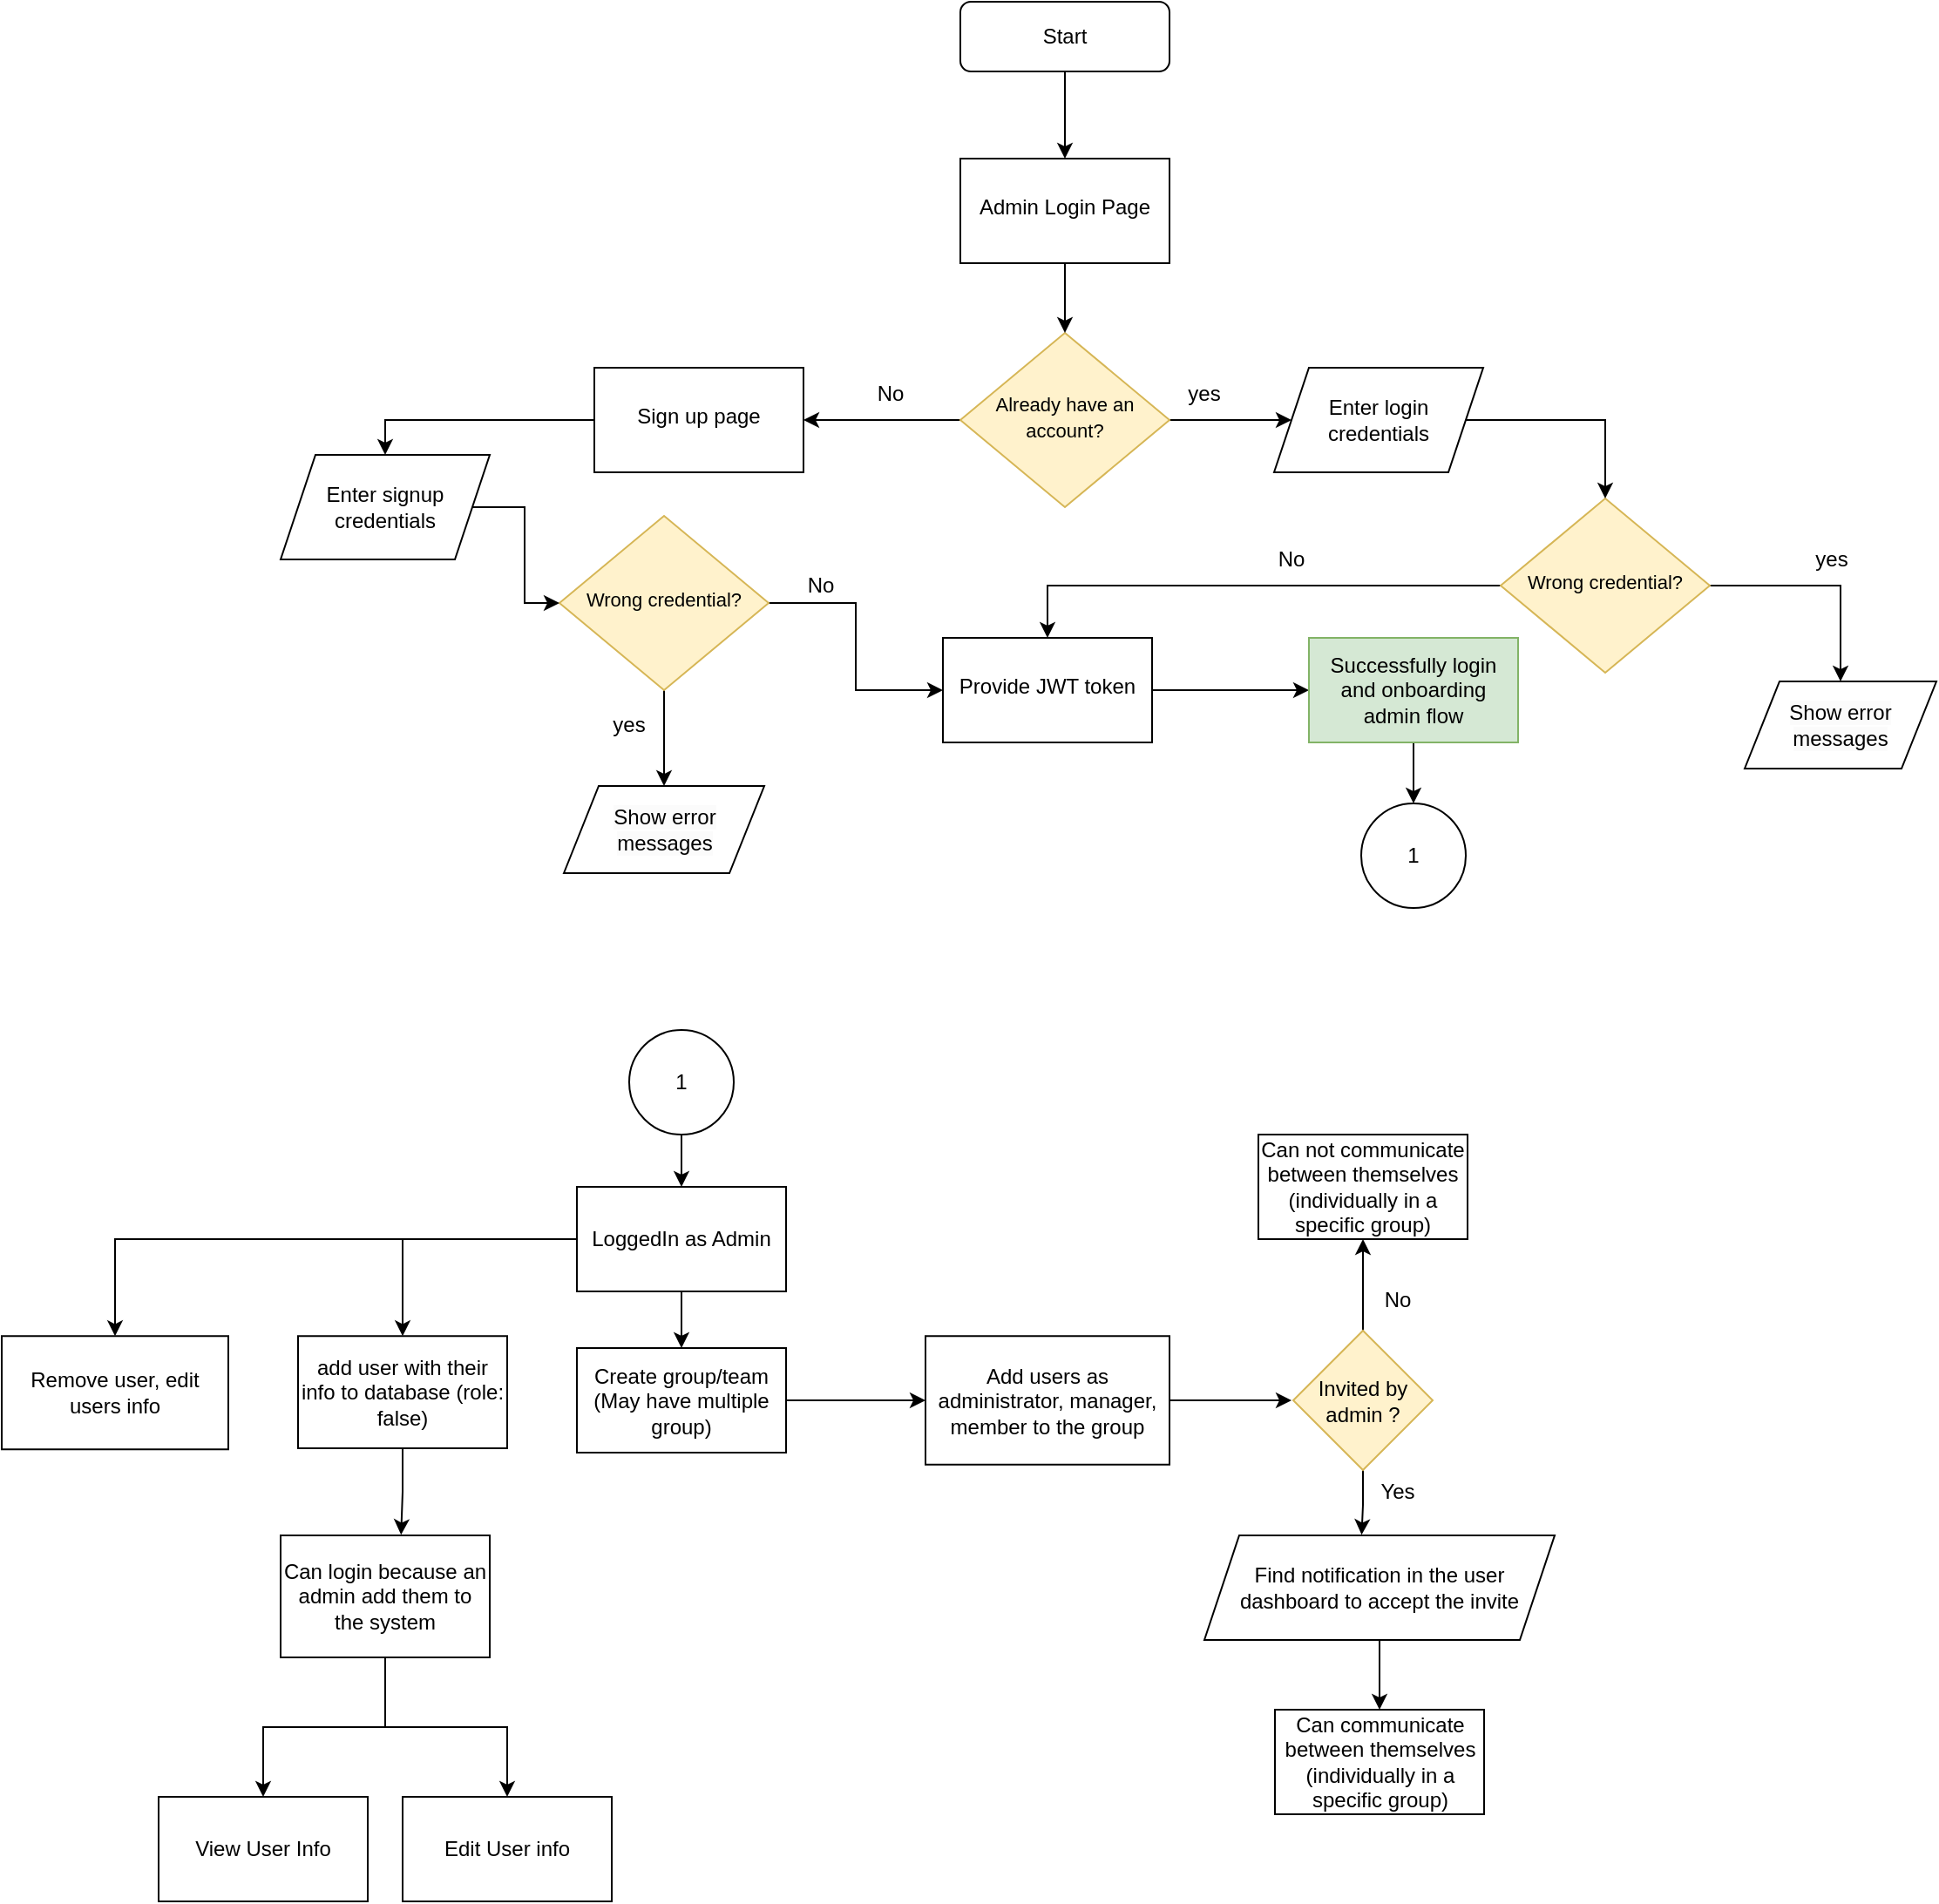 <mxfile version="21.0.8" type="github">
  <diagram id="C5RBs43oDa-KdzZeNtuy" name="Page-1">
    <mxGraphModel dx="5187" dy="1698" grid="1" gridSize="10" guides="1" tooltips="1" connect="1" arrows="1" fold="1" page="1" pageScale="1" pageWidth="2000" pageHeight="2000" math="0" shadow="0">
      <root>
        <mxCell id="WIyWlLk6GJQsqaUBKTNV-0" />
        <mxCell id="WIyWlLk6GJQsqaUBKTNV-1" parent="WIyWlLk6GJQsqaUBKTNV-0" />
        <mxCell id="BaSXGq73hNiP6_gF0Rg8-71" value="" style="edgeStyle=orthogonalEdgeStyle;rounded=0;orthogonalLoop=1;jettySize=auto;html=1;" edge="1" parent="WIyWlLk6GJQsqaUBKTNV-1" source="WIyWlLk6GJQsqaUBKTNV-6" target="BaSXGq73hNiP6_gF0Rg8-70">
          <mxGeometry relative="1" as="geometry" />
        </mxCell>
        <mxCell id="BaSXGq73hNiP6_gF0Rg8-161" style="edgeStyle=orthogonalEdgeStyle;rounded=0;orthogonalLoop=1;jettySize=auto;html=1;entryX=0;entryY=0.5;entryDx=0;entryDy=0;" edge="1" parent="WIyWlLk6GJQsqaUBKTNV-1" source="WIyWlLk6GJQsqaUBKTNV-6" target="BaSXGq73hNiP6_gF0Rg8-238">
          <mxGeometry relative="1" as="geometry">
            <mxPoint x="134" y="280" as="targetPoint" />
          </mxGeometry>
        </mxCell>
        <mxCell id="WIyWlLk6GJQsqaUBKTNV-6" value="&lt;font style=&quot;font-size: 11px;&quot;&gt;Already have an account?&lt;/font&gt;" style="rhombus;whiteSpace=wrap;html=1;shadow=0;fontFamily=Helvetica;fontSize=12;align=center;strokeWidth=1;spacing=6;spacingTop=-4;fillColor=#fff2cc;strokeColor=#d6b656;" parent="WIyWlLk6GJQsqaUBKTNV-1" vertex="1">
          <mxGeometry x="-50" y="230" width="120" height="100" as="geometry" />
        </mxCell>
        <mxCell id="BaSXGq73hNiP6_gF0Rg8-228" style="edgeStyle=orthogonalEdgeStyle;rounded=0;orthogonalLoop=1;jettySize=auto;html=1;entryX=0.5;entryY=0;entryDx=0;entryDy=0;" edge="1" parent="WIyWlLk6GJQsqaUBKTNV-1" source="BaSXGq73hNiP6_gF0Rg8-70" target="BaSXGq73hNiP6_gF0Rg8-226">
          <mxGeometry relative="1" as="geometry" />
        </mxCell>
        <mxCell id="BaSXGq73hNiP6_gF0Rg8-70" value="Sign up page" style="whiteSpace=wrap;html=1;shadow=0;strokeWidth=1;spacing=6;spacingTop=-4;" vertex="1" parent="WIyWlLk6GJQsqaUBKTNV-1">
          <mxGeometry x="-260" y="250" width="120" height="60" as="geometry" />
        </mxCell>
        <mxCell id="BaSXGq73hNiP6_gF0Rg8-73" value="No" style="text;strokeColor=none;align=center;fillColor=none;html=1;verticalAlign=middle;whiteSpace=wrap;rounded=0;" vertex="1" parent="WIyWlLk6GJQsqaUBKTNV-1">
          <mxGeometry x="-120" y="250" width="60" height="30" as="geometry" />
        </mxCell>
        <mxCell id="BaSXGq73hNiP6_gF0Rg8-232" style="edgeStyle=orthogonalEdgeStyle;rounded=0;orthogonalLoop=1;jettySize=auto;html=1;entryX=0;entryY=0.5;entryDx=0;entryDy=0;" edge="1" parent="WIyWlLk6GJQsqaUBKTNV-1" source="BaSXGq73hNiP6_gF0Rg8-79" target="BaSXGq73hNiP6_gF0Rg8-231">
          <mxGeometry relative="1" as="geometry" />
        </mxCell>
        <mxCell id="BaSXGq73hNiP6_gF0Rg8-79" value="Provide JWT token" style="whiteSpace=wrap;html=1;shadow=0;strokeWidth=1;spacing=6;spacingTop=-4;" vertex="1" parent="WIyWlLk6GJQsqaUBKTNV-1">
          <mxGeometry x="-60" y="405" width="120" height="60" as="geometry" />
        </mxCell>
        <mxCell id="BaSXGq73hNiP6_gF0Rg8-83" value="yes" style="text;strokeColor=none;align=center;fillColor=none;html=1;verticalAlign=middle;whiteSpace=wrap;rounded=0;" vertex="1" parent="WIyWlLk6GJQsqaUBKTNV-1">
          <mxGeometry x="-270" y="440" width="60" height="30" as="geometry" />
        </mxCell>
        <mxCell id="BaSXGq73hNiP6_gF0Rg8-90" value="yes" style="text;strokeColor=none;align=center;fillColor=none;html=1;verticalAlign=middle;whiteSpace=wrap;rounded=0;" vertex="1" parent="WIyWlLk6GJQsqaUBKTNV-1">
          <mxGeometry x="420" y="345" width="60" height="30" as="geometry" />
        </mxCell>
        <mxCell id="BaSXGq73hNiP6_gF0Rg8-95" style="edgeStyle=orthogonalEdgeStyle;rounded=0;orthogonalLoop=1;jettySize=auto;html=1;entryX=0;entryY=0.5;entryDx=0;entryDy=0;" edge="1" parent="WIyWlLk6GJQsqaUBKTNV-1" source="BaSXGq73hNiP6_gF0Rg8-91" target="BaSXGq73hNiP6_gF0Rg8-79">
          <mxGeometry relative="1" as="geometry" />
        </mxCell>
        <mxCell id="BaSXGq73hNiP6_gF0Rg8-236" style="edgeStyle=orthogonalEdgeStyle;rounded=0;orthogonalLoop=1;jettySize=auto;html=1;entryX=0.5;entryY=0;entryDx=0;entryDy=0;" edge="1" parent="WIyWlLk6GJQsqaUBKTNV-1" source="BaSXGq73hNiP6_gF0Rg8-91" target="BaSXGq73hNiP6_gF0Rg8-234">
          <mxGeometry relative="1" as="geometry" />
        </mxCell>
        <mxCell id="BaSXGq73hNiP6_gF0Rg8-91" value="&lt;font style=&quot;font-size: 11px;&quot;&gt;Wrong credential?&lt;/font&gt;" style="rhombus;whiteSpace=wrap;html=1;shadow=0;fontFamily=Helvetica;fontSize=12;align=center;strokeWidth=1;spacing=6;spacingTop=-4;fillColor=#fff2cc;strokeColor=#d6b656;" vertex="1" parent="WIyWlLk6GJQsqaUBKTNV-1">
          <mxGeometry x="-280" y="335" width="120" height="100" as="geometry" />
        </mxCell>
        <mxCell id="BaSXGq73hNiP6_gF0Rg8-99" style="edgeStyle=orthogonalEdgeStyle;rounded=0;orthogonalLoop=1;jettySize=auto;html=1;entryX=0.5;entryY=0;entryDx=0;entryDy=0;" edge="1" parent="WIyWlLk6GJQsqaUBKTNV-1" source="BaSXGq73hNiP6_gF0Rg8-96" target="BaSXGq73hNiP6_gF0Rg8-79">
          <mxGeometry relative="1" as="geometry" />
        </mxCell>
        <mxCell id="BaSXGq73hNiP6_gF0Rg8-103" style="edgeStyle=orthogonalEdgeStyle;rounded=0;orthogonalLoop=1;jettySize=auto;html=1;" edge="1" parent="WIyWlLk6GJQsqaUBKTNV-1" source="BaSXGq73hNiP6_gF0Rg8-96" target="BaSXGq73hNiP6_gF0Rg8-237">
          <mxGeometry relative="1" as="geometry">
            <mxPoint x="470" y="405" as="targetPoint" />
          </mxGeometry>
        </mxCell>
        <mxCell id="BaSXGq73hNiP6_gF0Rg8-96" value="&lt;font style=&quot;font-size: 11px;&quot;&gt;Wrong credential?&lt;/font&gt;" style="rhombus;whiteSpace=wrap;html=1;shadow=0;fontFamily=Helvetica;fontSize=12;align=center;strokeWidth=1;spacing=6;spacingTop=-4;fillColor=#fff2cc;strokeColor=#d6b656;" vertex="1" parent="WIyWlLk6GJQsqaUBKTNV-1">
          <mxGeometry x="260" y="325" width="120" height="100" as="geometry" />
        </mxCell>
        <mxCell id="BaSXGq73hNiP6_gF0Rg8-101" value="No" style="text;strokeColor=none;align=center;fillColor=none;html=1;verticalAlign=middle;whiteSpace=wrap;rounded=0;" vertex="1" parent="WIyWlLk6GJQsqaUBKTNV-1">
          <mxGeometry x="110" y="345" width="60" height="30" as="geometry" />
        </mxCell>
        <mxCell id="BaSXGq73hNiP6_gF0Rg8-104" value="yes" style="text;strokeColor=none;align=center;fillColor=none;html=1;verticalAlign=middle;whiteSpace=wrap;rounded=0;" vertex="1" parent="WIyWlLk6GJQsqaUBKTNV-1">
          <mxGeometry x="60" y="250" width="60" height="30" as="geometry" />
        </mxCell>
        <mxCell id="BaSXGq73hNiP6_gF0Rg8-118" value="1" style="ellipse;whiteSpace=wrap;html=1;aspect=fixed;" vertex="1" parent="WIyWlLk6GJQsqaUBKTNV-1">
          <mxGeometry x="180" y="500" width="60" height="60" as="geometry" />
        </mxCell>
        <mxCell id="BaSXGq73hNiP6_gF0Rg8-158" style="edgeStyle=orthogonalEdgeStyle;rounded=0;orthogonalLoop=1;jettySize=auto;html=1;entryX=0.5;entryY=0;entryDx=0;entryDy=0;" edge="1" parent="WIyWlLk6GJQsqaUBKTNV-1" source="BaSXGq73hNiP6_gF0Rg8-154" target="BaSXGq73hNiP6_gF0Rg8-157">
          <mxGeometry relative="1" as="geometry" />
        </mxCell>
        <mxCell id="BaSXGq73hNiP6_gF0Rg8-154" value="Start" style="rounded=1;whiteSpace=wrap;html=1;fontSize=12;glass=0;strokeWidth=1;shadow=0;" vertex="1" parent="WIyWlLk6GJQsqaUBKTNV-1">
          <mxGeometry x="-50" y="40" width="120" height="40" as="geometry" />
        </mxCell>
        <mxCell id="BaSXGq73hNiP6_gF0Rg8-160" style="edgeStyle=orthogonalEdgeStyle;rounded=0;orthogonalLoop=1;jettySize=auto;html=1;entryX=0.5;entryY=0;entryDx=0;entryDy=0;exitX=1;exitY=0.5;exitDx=0;exitDy=0;" edge="1" parent="WIyWlLk6GJQsqaUBKTNV-1" source="BaSXGq73hNiP6_gF0Rg8-238" target="BaSXGq73hNiP6_gF0Rg8-96">
          <mxGeometry relative="1" as="geometry">
            <mxPoint x="254" y="280" as="sourcePoint" />
          </mxGeometry>
        </mxCell>
        <mxCell id="BaSXGq73hNiP6_gF0Rg8-159" style="edgeStyle=orthogonalEdgeStyle;rounded=0;orthogonalLoop=1;jettySize=auto;html=1;entryX=0.5;entryY=0;entryDx=0;entryDy=0;" edge="1" parent="WIyWlLk6GJQsqaUBKTNV-1" source="BaSXGq73hNiP6_gF0Rg8-157" target="WIyWlLk6GJQsqaUBKTNV-6">
          <mxGeometry relative="1" as="geometry" />
        </mxCell>
        <mxCell id="BaSXGq73hNiP6_gF0Rg8-157" value="Admin Login Page" style="whiteSpace=wrap;html=1;shadow=0;strokeWidth=1;spacing=6;spacingTop=-4;" vertex="1" parent="WIyWlLk6GJQsqaUBKTNV-1">
          <mxGeometry x="-50" y="130" width="120" height="60" as="geometry" />
        </mxCell>
        <mxCell id="BaSXGq73hNiP6_gF0Rg8-207" value="" style="edgeStyle=orthogonalEdgeStyle;rounded=0;orthogonalLoop=1;jettySize=auto;html=1;" edge="1" parent="WIyWlLk6GJQsqaUBKTNV-1" source="BaSXGq73hNiP6_gF0Rg8-162" target="BaSXGq73hNiP6_gF0Rg8-206">
          <mxGeometry relative="1" as="geometry" />
        </mxCell>
        <mxCell id="BaSXGq73hNiP6_gF0Rg8-162" value="1" style="ellipse;whiteSpace=wrap;html=1;aspect=fixed;" vertex="1" parent="WIyWlLk6GJQsqaUBKTNV-1">
          <mxGeometry x="-240" y="630" width="60" height="60" as="geometry" />
        </mxCell>
        <mxCell id="BaSXGq73hNiP6_gF0Rg8-214" style="edgeStyle=orthogonalEdgeStyle;rounded=0;orthogonalLoop=1;jettySize=auto;html=1;entryX=0;entryY=0.5;entryDx=0;entryDy=0;" edge="1" parent="WIyWlLk6GJQsqaUBKTNV-1" source="BaSXGq73hNiP6_gF0Rg8-175" target="BaSXGq73hNiP6_gF0Rg8-195">
          <mxGeometry relative="1" as="geometry" />
        </mxCell>
        <mxCell id="BaSXGq73hNiP6_gF0Rg8-175" value="Create group/team (May have multiple group)" style="whiteSpace=wrap;html=1;" vertex="1" parent="WIyWlLk6GJQsqaUBKTNV-1">
          <mxGeometry x="-270" y="812.5" width="120" height="60" as="geometry" />
        </mxCell>
        <mxCell id="BaSXGq73hNiP6_gF0Rg8-202" value="" style="edgeStyle=orthogonalEdgeStyle;rounded=0;orthogonalLoop=1;jettySize=auto;html=1;" edge="1" parent="WIyWlLk6GJQsqaUBKTNV-1" source="BaSXGq73hNiP6_gF0Rg8-182" target="BaSXGq73hNiP6_gF0Rg8-201">
          <mxGeometry relative="1" as="geometry" />
        </mxCell>
        <mxCell id="BaSXGq73hNiP6_gF0Rg8-205" value="" style="edgeStyle=orthogonalEdgeStyle;rounded=0;orthogonalLoop=1;jettySize=auto;html=1;" edge="1" parent="WIyWlLk6GJQsqaUBKTNV-1" source="BaSXGq73hNiP6_gF0Rg8-182" target="BaSXGq73hNiP6_gF0Rg8-204">
          <mxGeometry relative="1" as="geometry" />
        </mxCell>
        <mxCell id="BaSXGq73hNiP6_gF0Rg8-182" value="Can login because an admin add them to the system" style="whiteSpace=wrap;html=1;" vertex="1" parent="WIyWlLk6GJQsqaUBKTNV-1">
          <mxGeometry x="-440" y="920" width="120" height="70" as="geometry" />
        </mxCell>
        <mxCell id="BaSXGq73hNiP6_gF0Rg8-185" value="Can not communicate between themselves (individually in a specific group)" style="whiteSpace=wrap;html=1;" vertex="1" parent="WIyWlLk6GJQsqaUBKTNV-1">
          <mxGeometry x="121" y="690" width="120" height="60" as="geometry" />
        </mxCell>
        <mxCell id="BaSXGq73hNiP6_gF0Rg8-255" style="edgeStyle=orthogonalEdgeStyle;rounded=0;orthogonalLoop=1;jettySize=auto;html=1;" edge="1" parent="WIyWlLk6GJQsqaUBKTNV-1" source="BaSXGq73hNiP6_gF0Rg8-195">
          <mxGeometry relative="1" as="geometry">
            <mxPoint x="140" y="842.505" as="targetPoint" />
          </mxGeometry>
        </mxCell>
        <mxCell id="BaSXGq73hNiP6_gF0Rg8-195" value="Add users as administrator, manager, member to the group" style="whiteSpace=wrap;html=1;" vertex="1" parent="WIyWlLk6GJQsqaUBKTNV-1">
          <mxGeometry x="-70" y="805.63" width="140" height="73.75" as="geometry" />
        </mxCell>
        <mxCell id="BaSXGq73hNiP6_gF0Rg8-200" value="Remove user, edit users info" style="whiteSpace=wrap;html=1;" vertex="1" parent="WIyWlLk6GJQsqaUBKTNV-1">
          <mxGeometry x="-600" y="805.63" width="130" height="65" as="geometry" />
        </mxCell>
        <mxCell id="BaSXGq73hNiP6_gF0Rg8-201" value="View User Info" style="whiteSpace=wrap;html=1;" vertex="1" parent="WIyWlLk6GJQsqaUBKTNV-1">
          <mxGeometry x="-510" y="1070" width="120" height="60" as="geometry" />
        </mxCell>
        <mxCell id="BaSXGq73hNiP6_gF0Rg8-204" value="Edit User info" style="whiteSpace=wrap;html=1;" vertex="1" parent="WIyWlLk6GJQsqaUBKTNV-1">
          <mxGeometry x="-370" y="1070" width="120" height="60" as="geometry" />
        </mxCell>
        <mxCell id="BaSXGq73hNiP6_gF0Rg8-208" style="edgeStyle=orthogonalEdgeStyle;rounded=0;orthogonalLoop=1;jettySize=auto;html=1;entryX=0.5;entryY=0;entryDx=0;entryDy=0;" edge="1" parent="WIyWlLk6GJQsqaUBKTNV-1" source="BaSXGq73hNiP6_gF0Rg8-206" target="BaSXGq73hNiP6_gF0Rg8-175">
          <mxGeometry relative="1" as="geometry" />
        </mxCell>
        <mxCell id="BaSXGq73hNiP6_gF0Rg8-209" style="edgeStyle=orthogonalEdgeStyle;rounded=0;orthogonalLoop=1;jettySize=auto;html=1;entryX=0.5;entryY=0;entryDx=0;entryDy=0;" edge="1" parent="WIyWlLk6GJQsqaUBKTNV-1" source="BaSXGq73hNiP6_gF0Rg8-206" target="BaSXGq73hNiP6_gF0Rg8-200">
          <mxGeometry relative="1" as="geometry" />
        </mxCell>
        <mxCell id="BaSXGq73hNiP6_gF0Rg8-219" style="edgeStyle=orthogonalEdgeStyle;rounded=0;orthogonalLoop=1;jettySize=auto;html=1;" edge="1" parent="WIyWlLk6GJQsqaUBKTNV-1" source="BaSXGq73hNiP6_gF0Rg8-206" target="BaSXGq73hNiP6_gF0Rg8-217">
          <mxGeometry relative="1" as="geometry" />
        </mxCell>
        <mxCell id="BaSXGq73hNiP6_gF0Rg8-206" value="LoggedIn as Admin" style="whiteSpace=wrap;html=1;" vertex="1" parent="WIyWlLk6GJQsqaUBKTNV-1">
          <mxGeometry x="-270" y="720" width="120" height="60" as="geometry" />
        </mxCell>
        <mxCell id="BaSXGq73hNiP6_gF0Rg8-223" style="edgeStyle=orthogonalEdgeStyle;rounded=0;orthogonalLoop=1;jettySize=auto;html=1;entryX=0.576;entryY=-0.005;entryDx=0;entryDy=0;entryPerimeter=0;" edge="1" parent="WIyWlLk6GJQsqaUBKTNV-1" source="BaSXGq73hNiP6_gF0Rg8-217" target="BaSXGq73hNiP6_gF0Rg8-182">
          <mxGeometry relative="1" as="geometry" />
        </mxCell>
        <mxCell id="BaSXGq73hNiP6_gF0Rg8-217" value="add user with their info to database (role: false)" style="whiteSpace=wrap;html=1;" vertex="1" parent="WIyWlLk6GJQsqaUBKTNV-1">
          <mxGeometry x="-430" y="805.63" width="120" height="64.37" as="geometry" />
        </mxCell>
        <mxCell id="BaSXGq73hNiP6_gF0Rg8-253" style="edgeStyle=orthogonalEdgeStyle;rounded=0;orthogonalLoop=1;jettySize=auto;html=1;entryX=0.5;entryY=0;entryDx=0;entryDy=0;" edge="1" parent="WIyWlLk6GJQsqaUBKTNV-1" source="BaSXGq73hNiP6_gF0Rg8-224" target="BaSXGq73hNiP6_gF0Rg8-250">
          <mxGeometry relative="1" as="geometry" />
        </mxCell>
        <mxCell id="BaSXGq73hNiP6_gF0Rg8-224" value="Find notification in the user dashboard to accept the invite" style="shape=parallelogram;perimeter=parallelogramPerimeter;whiteSpace=wrap;html=1;fixedSize=1;" vertex="1" parent="WIyWlLk6GJQsqaUBKTNV-1">
          <mxGeometry x="90" y="920" width="201" height="60" as="geometry" />
        </mxCell>
        <mxCell id="BaSXGq73hNiP6_gF0Rg8-229" style="edgeStyle=orthogonalEdgeStyle;rounded=0;orthogonalLoop=1;jettySize=auto;html=1;entryX=0;entryY=0.5;entryDx=0;entryDy=0;" edge="1" parent="WIyWlLk6GJQsqaUBKTNV-1" source="BaSXGq73hNiP6_gF0Rg8-226" target="BaSXGq73hNiP6_gF0Rg8-91">
          <mxGeometry relative="1" as="geometry" />
        </mxCell>
        <mxCell id="BaSXGq73hNiP6_gF0Rg8-226" value="Enter signup credentials" style="shape=parallelogram;perimeter=parallelogramPerimeter;whiteSpace=wrap;html=1;fixedSize=1;" vertex="1" parent="WIyWlLk6GJQsqaUBKTNV-1">
          <mxGeometry x="-440" y="300" width="120" height="60" as="geometry" />
        </mxCell>
        <mxCell id="BaSXGq73hNiP6_gF0Rg8-230" value="No" style="text;strokeColor=none;align=center;fillColor=none;html=1;verticalAlign=middle;whiteSpace=wrap;rounded=0;" vertex="1" parent="WIyWlLk6GJQsqaUBKTNV-1">
          <mxGeometry x="-160" y="360" width="60" height="30" as="geometry" />
        </mxCell>
        <mxCell id="BaSXGq73hNiP6_gF0Rg8-233" style="edgeStyle=orthogonalEdgeStyle;rounded=0;orthogonalLoop=1;jettySize=auto;html=1;entryX=0.5;entryY=0;entryDx=0;entryDy=0;" edge="1" parent="WIyWlLk6GJQsqaUBKTNV-1" source="BaSXGq73hNiP6_gF0Rg8-231" target="BaSXGq73hNiP6_gF0Rg8-118">
          <mxGeometry relative="1" as="geometry" />
        </mxCell>
        <mxCell id="BaSXGq73hNiP6_gF0Rg8-231" value="Successfully login and onboarding admin flow" style="rounded=0;whiteSpace=wrap;html=1;fillColor=#d5e8d4;strokeColor=#82b366;" vertex="1" parent="WIyWlLk6GJQsqaUBKTNV-1">
          <mxGeometry x="150" y="405" width="120" height="60" as="geometry" />
        </mxCell>
        <mxCell id="BaSXGq73hNiP6_gF0Rg8-234" value="&lt;span style=&quot;color: rgb(0, 0, 0); font-family: Helvetica; font-size: 12px; font-style: normal; font-variant-ligatures: normal; font-variant-caps: normal; font-weight: 400; letter-spacing: normal; orphans: 2; text-align: center; text-indent: 0px; text-transform: none; widows: 2; word-spacing: 0px; -webkit-text-stroke-width: 0px; background-color: rgb(251, 251, 251); text-decoration-thickness: initial; text-decoration-style: initial; text-decoration-color: initial; float: none; display: inline !important;&quot;&gt;Show error &lt;br&gt;messages&lt;/span&gt;" style="shape=parallelogram;perimeter=parallelogramPerimeter;whiteSpace=wrap;html=1;fixedSize=1;" vertex="1" parent="WIyWlLk6GJQsqaUBKTNV-1">
          <mxGeometry x="-277.5" y="490" width="115" height="50" as="geometry" />
        </mxCell>
        <mxCell id="BaSXGq73hNiP6_gF0Rg8-237" value="&lt;span style=&quot;color: rgb(0, 0, 0); font-family: Helvetica; font-size: 12px; font-style: normal; font-variant-ligatures: normal; font-variant-caps: normal; font-weight: 400; letter-spacing: normal; orphans: 2; text-align: center; text-indent: 0px; text-transform: none; widows: 2; word-spacing: 0px; -webkit-text-stroke-width: 0px; background-color: rgb(251, 251, 251); text-decoration-thickness: initial; text-decoration-style: initial; text-decoration-color: initial; float: none; display: inline !important;&quot;&gt;Show error &lt;br&gt;messages&lt;/span&gt;" style="shape=parallelogram;perimeter=parallelogramPerimeter;whiteSpace=wrap;html=1;fixedSize=1;" vertex="1" parent="WIyWlLk6GJQsqaUBKTNV-1">
          <mxGeometry x="400" y="430" width="110" height="50" as="geometry" />
        </mxCell>
        <mxCell id="BaSXGq73hNiP6_gF0Rg8-238" value="Enter login credentials" style="shape=parallelogram;perimeter=parallelogramPerimeter;whiteSpace=wrap;html=1;fixedSize=1;" vertex="1" parent="WIyWlLk6GJQsqaUBKTNV-1">
          <mxGeometry x="130" y="250" width="120" height="60" as="geometry" />
        </mxCell>
        <mxCell id="BaSXGq73hNiP6_gF0Rg8-247" style="edgeStyle=orthogonalEdgeStyle;rounded=0;orthogonalLoop=1;jettySize=auto;html=1;entryX=0.5;entryY=1;entryDx=0;entryDy=0;" edge="1" parent="WIyWlLk6GJQsqaUBKTNV-1" source="BaSXGq73hNiP6_gF0Rg8-242" target="BaSXGq73hNiP6_gF0Rg8-185">
          <mxGeometry relative="1" as="geometry" />
        </mxCell>
        <mxCell id="BaSXGq73hNiP6_gF0Rg8-249" style="edgeStyle=orthogonalEdgeStyle;rounded=0;orthogonalLoop=1;jettySize=auto;html=1;entryX=0.449;entryY=-0.006;entryDx=0;entryDy=0;entryPerimeter=0;" edge="1" parent="WIyWlLk6GJQsqaUBKTNV-1" source="BaSXGq73hNiP6_gF0Rg8-242" target="BaSXGq73hNiP6_gF0Rg8-224">
          <mxGeometry relative="1" as="geometry" />
        </mxCell>
        <mxCell id="BaSXGq73hNiP6_gF0Rg8-242" value="Invited by admin ?" style="rhombus;whiteSpace=wrap;html=1;fillColor=#fff2cc;strokeColor=#d6b656;" vertex="1" parent="WIyWlLk6GJQsqaUBKTNV-1">
          <mxGeometry x="141" y="802.505" width="80" height="80" as="geometry" />
        </mxCell>
        <mxCell id="BaSXGq73hNiP6_gF0Rg8-244" value="Yes" style="text;strokeColor=none;align=center;fillColor=none;html=1;verticalAlign=middle;whiteSpace=wrap;rounded=0;" vertex="1" parent="WIyWlLk6GJQsqaUBKTNV-1">
          <mxGeometry x="171" y="879.99" width="60" height="30" as="geometry" />
        </mxCell>
        <mxCell id="BaSXGq73hNiP6_gF0Rg8-245" value="No" style="text;strokeColor=none;align=center;fillColor=none;html=1;verticalAlign=middle;whiteSpace=wrap;rounded=0;" vertex="1" parent="WIyWlLk6GJQsqaUBKTNV-1">
          <mxGeometry x="171" y="769.99" width="60" height="30" as="geometry" />
        </mxCell>
        <mxCell id="BaSXGq73hNiP6_gF0Rg8-250" value="Can communicate between themselves (individually in a specific group)" style="whiteSpace=wrap;html=1;" vertex="1" parent="WIyWlLk6GJQsqaUBKTNV-1">
          <mxGeometry x="130.5" y="1020" width="120" height="60" as="geometry" />
        </mxCell>
      </root>
    </mxGraphModel>
  </diagram>
</mxfile>
